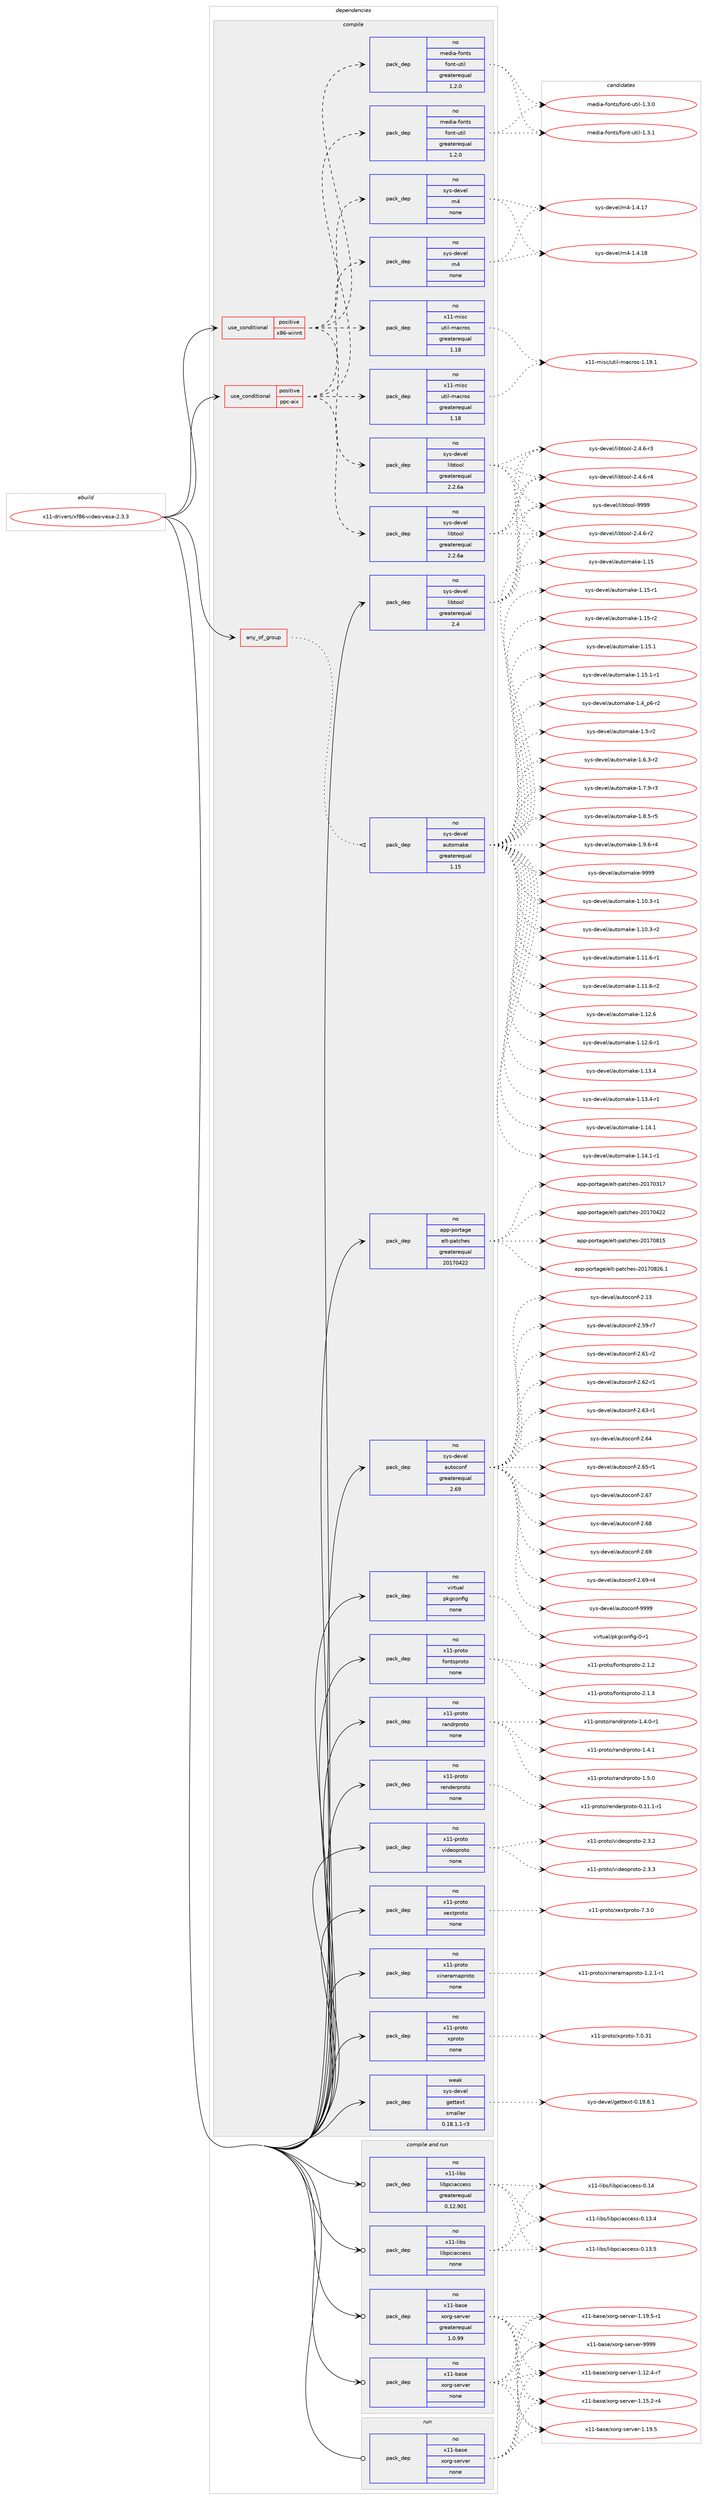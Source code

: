digraph prolog {

# *************
# Graph options
# *************

newrank=true;
concentrate=true;
compound=true;
graph [rankdir=LR,fontname=Helvetica,fontsize=10,ranksep=1.5];#, ranksep=2.5, nodesep=0.2];
edge  [arrowhead=vee];
node  [fontname=Helvetica,fontsize=10];

# **********
# The ebuild
# **********

subgraph cluster_leftcol {
color=gray;
rank=same;
label=<<i>ebuild</i>>;
id [label="x11-drivers/xf86-video-vesa-2.3.3", color=red, width=4, href="../x11-drivers/xf86-video-vesa-2.3.3.svg"];
}

# ****************
# The dependencies
# ****************

subgraph cluster_midcol {
color=gray;
label=<<i>dependencies</i>>;
subgraph cluster_compile {
fillcolor="#eeeeee";
style=filled;
label=<<i>compile</i>>;
subgraph any9224 {
dependency515392 [label=<<TABLE BORDER="0" CELLBORDER="1" CELLSPACING="0" CELLPADDING="4"><TR><TD CELLPADDING="10">any_of_group</TD></TR></TABLE>>, shape=none, color=red];subgraph pack383762 {
dependency515393 [label=<<TABLE BORDER="0" CELLBORDER="1" CELLSPACING="0" CELLPADDING="4" WIDTH="220"><TR><TD ROWSPAN="6" CELLPADDING="30">pack_dep</TD></TR><TR><TD WIDTH="110">no</TD></TR><TR><TD>sys-devel</TD></TR><TR><TD>automake</TD></TR><TR><TD>greaterequal</TD></TR><TR><TD>1.15</TD></TR></TABLE>>, shape=none, color=blue];
}
dependency515392:e -> dependency515393:w [weight=20,style="dotted",arrowhead="oinv"];
}
id:e -> dependency515392:w [weight=20,style="solid",arrowhead="vee"];
subgraph cond122067 {
dependency515394 [label=<<TABLE BORDER="0" CELLBORDER="1" CELLSPACING="0" CELLPADDING="4"><TR><TD ROWSPAN="3" CELLPADDING="10">use_conditional</TD></TR><TR><TD>positive</TD></TR><TR><TD>ppc-aix</TD></TR></TABLE>>, shape=none, color=red];
subgraph pack383763 {
dependency515395 [label=<<TABLE BORDER="0" CELLBORDER="1" CELLSPACING="0" CELLPADDING="4" WIDTH="220"><TR><TD ROWSPAN="6" CELLPADDING="30">pack_dep</TD></TR><TR><TD WIDTH="110">no</TD></TR><TR><TD>sys-devel</TD></TR><TR><TD>libtool</TD></TR><TR><TD>greaterequal</TD></TR><TR><TD>2.2.6a</TD></TR></TABLE>>, shape=none, color=blue];
}
dependency515394:e -> dependency515395:w [weight=20,style="dashed",arrowhead="vee"];
subgraph pack383764 {
dependency515396 [label=<<TABLE BORDER="0" CELLBORDER="1" CELLSPACING="0" CELLPADDING="4" WIDTH="220"><TR><TD ROWSPAN="6" CELLPADDING="30">pack_dep</TD></TR><TR><TD WIDTH="110">no</TD></TR><TR><TD>sys-devel</TD></TR><TR><TD>m4</TD></TR><TR><TD>none</TD></TR><TR><TD></TD></TR></TABLE>>, shape=none, color=blue];
}
dependency515394:e -> dependency515396:w [weight=20,style="dashed",arrowhead="vee"];
subgraph pack383765 {
dependency515397 [label=<<TABLE BORDER="0" CELLBORDER="1" CELLSPACING="0" CELLPADDING="4" WIDTH="220"><TR><TD ROWSPAN="6" CELLPADDING="30">pack_dep</TD></TR><TR><TD WIDTH="110">no</TD></TR><TR><TD>x11-misc</TD></TR><TR><TD>util-macros</TD></TR><TR><TD>greaterequal</TD></TR><TR><TD>1.18</TD></TR></TABLE>>, shape=none, color=blue];
}
dependency515394:e -> dependency515397:w [weight=20,style="dashed",arrowhead="vee"];
subgraph pack383766 {
dependency515398 [label=<<TABLE BORDER="0" CELLBORDER="1" CELLSPACING="0" CELLPADDING="4" WIDTH="220"><TR><TD ROWSPAN="6" CELLPADDING="30">pack_dep</TD></TR><TR><TD WIDTH="110">no</TD></TR><TR><TD>media-fonts</TD></TR><TR><TD>font-util</TD></TR><TR><TD>greaterequal</TD></TR><TR><TD>1.2.0</TD></TR></TABLE>>, shape=none, color=blue];
}
dependency515394:e -> dependency515398:w [weight=20,style="dashed",arrowhead="vee"];
}
id:e -> dependency515394:w [weight=20,style="solid",arrowhead="vee"];
subgraph cond122068 {
dependency515399 [label=<<TABLE BORDER="0" CELLBORDER="1" CELLSPACING="0" CELLPADDING="4"><TR><TD ROWSPAN="3" CELLPADDING="10">use_conditional</TD></TR><TR><TD>positive</TD></TR><TR><TD>x86-winnt</TD></TR></TABLE>>, shape=none, color=red];
subgraph pack383767 {
dependency515400 [label=<<TABLE BORDER="0" CELLBORDER="1" CELLSPACING="0" CELLPADDING="4" WIDTH="220"><TR><TD ROWSPAN="6" CELLPADDING="30">pack_dep</TD></TR><TR><TD WIDTH="110">no</TD></TR><TR><TD>sys-devel</TD></TR><TR><TD>libtool</TD></TR><TR><TD>greaterequal</TD></TR><TR><TD>2.2.6a</TD></TR></TABLE>>, shape=none, color=blue];
}
dependency515399:e -> dependency515400:w [weight=20,style="dashed",arrowhead="vee"];
subgraph pack383768 {
dependency515401 [label=<<TABLE BORDER="0" CELLBORDER="1" CELLSPACING="0" CELLPADDING="4" WIDTH="220"><TR><TD ROWSPAN="6" CELLPADDING="30">pack_dep</TD></TR><TR><TD WIDTH="110">no</TD></TR><TR><TD>sys-devel</TD></TR><TR><TD>m4</TD></TR><TR><TD>none</TD></TR><TR><TD></TD></TR></TABLE>>, shape=none, color=blue];
}
dependency515399:e -> dependency515401:w [weight=20,style="dashed",arrowhead="vee"];
subgraph pack383769 {
dependency515402 [label=<<TABLE BORDER="0" CELLBORDER="1" CELLSPACING="0" CELLPADDING="4" WIDTH="220"><TR><TD ROWSPAN="6" CELLPADDING="30">pack_dep</TD></TR><TR><TD WIDTH="110">no</TD></TR><TR><TD>x11-misc</TD></TR><TR><TD>util-macros</TD></TR><TR><TD>greaterequal</TD></TR><TR><TD>1.18</TD></TR></TABLE>>, shape=none, color=blue];
}
dependency515399:e -> dependency515402:w [weight=20,style="dashed",arrowhead="vee"];
subgraph pack383770 {
dependency515403 [label=<<TABLE BORDER="0" CELLBORDER="1" CELLSPACING="0" CELLPADDING="4" WIDTH="220"><TR><TD ROWSPAN="6" CELLPADDING="30">pack_dep</TD></TR><TR><TD WIDTH="110">no</TD></TR><TR><TD>media-fonts</TD></TR><TR><TD>font-util</TD></TR><TR><TD>greaterequal</TD></TR><TR><TD>1.2.0</TD></TR></TABLE>>, shape=none, color=blue];
}
dependency515399:e -> dependency515403:w [weight=20,style="dashed",arrowhead="vee"];
}
id:e -> dependency515399:w [weight=20,style="solid",arrowhead="vee"];
subgraph pack383771 {
dependency515404 [label=<<TABLE BORDER="0" CELLBORDER="1" CELLSPACING="0" CELLPADDING="4" WIDTH="220"><TR><TD ROWSPAN="6" CELLPADDING="30">pack_dep</TD></TR><TR><TD WIDTH="110">no</TD></TR><TR><TD>app-portage</TD></TR><TR><TD>elt-patches</TD></TR><TR><TD>greaterequal</TD></TR><TR><TD>20170422</TD></TR></TABLE>>, shape=none, color=blue];
}
id:e -> dependency515404:w [weight=20,style="solid",arrowhead="vee"];
subgraph pack383772 {
dependency515405 [label=<<TABLE BORDER="0" CELLBORDER="1" CELLSPACING="0" CELLPADDING="4" WIDTH="220"><TR><TD ROWSPAN="6" CELLPADDING="30">pack_dep</TD></TR><TR><TD WIDTH="110">no</TD></TR><TR><TD>sys-devel</TD></TR><TR><TD>autoconf</TD></TR><TR><TD>greaterequal</TD></TR><TR><TD>2.69</TD></TR></TABLE>>, shape=none, color=blue];
}
id:e -> dependency515405:w [weight=20,style="solid",arrowhead="vee"];
subgraph pack383773 {
dependency515406 [label=<<TABLE BORDER="0" CELLBORDER="1" CELLSPACING="0" CELLPADDING="4" WIDTH="220"><TR><TD ROWSPAN="6" CELLPADDING="30">pack_dep</TD></TR><TR><TD WIDTH="110">no</TD></TR><TR><TD>sys-devel</TD></TR><TR><TD>libtool</TD></TR><TR><TD>greaterequal</TD></TR><TR><TD>2.4</TD></TR></TABLE>>, shape=none, color=blue];
}
id:e -> dependency515406:w [weight=20,style="solid",arrowhead="vee"];
subgraph pack383774 {
dependency515407 [label=<<TABLE BORDER="0" CELLBORDER="1" CELLSPACING="0" CELLPADDING="4" WIDTH="220"><TR><TD ROWSPAN="6" CELLPADDING="30">pack_dep</TD></TR><TR><TD WIDTH="110">no</TD></TR><TR><TD>virtual</TD></TR><TR><TD>pkgconfig</TD></TR><TR><TD>none</TD></TR><TR><TD></TD></TR></TABLE>>, shape=none, color=blue];
}
id:e -> dependency515407:w [weight=20,style="solid",arrowhead="vee"];
subgraph pack383775 {
dependency515408 [label=<<TABLE BORDER="0" CELLBORDER="1" CELLSPACING="0" CELLPADDING="4" WIDTH="220"><TR><TD ROWSPAN="6" CELLPADDING="30">pack_dep</TD></TR><TR><TD WIDTH="110">no</TD></TR><TR><TD>x11-proto</TD></TR><TR><TD>fontsproto</TD></TR><TR><TD>none</TD></TR><TR><TD></TD></TR></TABLE>>, shape=none, color=blue];
}
id:e -> dependency515408:w [weight=20,style="solid",arrowhead="vee"];
subgraph pack383776 {
dependency515409 [label=<<TABLE BORDER="0" CELLBORDER="1" CELLSPACING="0" CELLPADDING="4" WIDTH="220"><TR><TD ROWSPAN="6" CELLPADDING="30">pack_dep</TD></TR><TR><TD WIDTH="110">no</TD></TR><TR><TD>x11-proto</TD></TR><TR><TD>randrproto</TD></TR><TR><TD>none</TD></TR><TR><TD></TD></TR></TABLE>>, shape=none, color=blue];
}
id:e -> dependency515409:w [weight=20,style="solid",arrowhead="vee"];
subgraph pack383777 {
dependency515410 [label=<<TABLE BORDER="0" CELLBORDER="1" CELLSPACING="0" CELLPADDING="4" WIDTH="220"><TR><TD ROWSPAN="6" CELLPADDING="30">pack_dep</TD></TR><TR><TD WIDTH="110">no</TD></TR><TR><TD>x11-proto</TD></TR><TR><TD>renderproto</TD></TR><TR><TD>none</TD></TR><TR><TD></TD></TR></TABLE>>, shape=none, color=blue];
}
id:e -> dependency515410:w [weight=20,style="solid",arrowhead="vee"];
subgraph pack383778 {
dependency515411 [label=<<TABLE BORDER="0" CELLBORDER="1" CELLSPACING="0" CELLPADDING="4" WIDTH="220"><TR><TD ROWSPAN="6" CELLPADDING="30">pack_dep</TD></TR><TR><TD WIDTH="110">no</TD></TR><TR><TD>x11-proto</TD></TR><TR><TD>videoproto</TD></TR><TR><TD>none</TD></TR><TR><TD></TD></TR></TABLE>>, shape=none, color=blue];
}
id:e -> dependency515411:w [weight=20,style="solid",arrowhead="vee"];
subgraph pack383779 {
dependency515412 [label=<<TABLE BORDER="0" CELLBORDER="1" CELLSPACING="0" CELLPADDING="4" WIDTH="220"><TR><TD ROWSPAN="6" CELLPADDING="30">pack_dep</TD></TR><TR><TD WIDTH="110">no</TD></TR><TR><TD>x11-proto</TD></TR><TR><TD>xextproto</TD></TR><TR><TD>none</TD></TR><TR><TD></TD></TR></TABLE>>, shape=none, color=blue];
}
id:e -> dependency515412:w [weight=20,style="solid",arrowhead="vee"];
subgraph pack383780 {
dependency515413 [label=<<TABLE BORDER="0" CELLBORDER="1" CELLSPACING="0" CELLPADDING="4" WIDTH="220"><TR><TD ROWSPAN="6" CELLPADDING="30">pack_dep</TD></TR><TR><TD WIDTH="110">no</TD></TR><TR><TD>x11-proto</TD></TR><TR><TD>xineramaproto</TD></TR><TR><TD>none</TD></TR><TR><TD></TD></TR></TABLE>>, shape=none, color=blue];
}
id:e -> dependency515413:w [weight=20,style="solid",arrowhead="vee"];
subgraph pack383781 {
dependency515414 [label=<<TABLE BORDER="0" CELLBORDER="1" CELLSPACING="0" CELLPADDING="4" WIDTH="220"><TR><TD ROWSPAN="6" CELLPADDING="30">pack_dep</TD></TR><TR><TD WIDTH="110">no</TD></TR><TR><TD>x11-proto</TD></TR><TR><TD>xproto</TD></TR><TR><TD>none</TD></TR><TR><TD></TD></TR></TABLE>>, shape=none, color=blue];
}
id:e -> dependency515414:w [weight=20,style="solid",arrowhead="vee"];
subgraph pack383782 {
dependency515415 [label=<<TABLE BORDER="0" CELLBORDER="1" CELLSPACING="0" CELLPADDING="4" WIDTH="220"><TR><TD ROWSPAN="6" CELLPADDING="30">pack_dep</TD></TR><TR><TD WIDTH="110">weak</TD></TR><TR><TD>sys-devel</TD></TR><TR><TD>gettext</TD></TR><TR><TD>smaller</TD></TR><TR><TD>0.18.1.1-r3</TD></TR></TABLE>>, shape=none, color=blue];
}
id:e -> dependency515415:w [weight=20,style="solid",arrowhead="vee"];
}
subgraph cluster_compileandrun {
fillcolor="#eeeeee";
style=filled;
label=<<i>compile and run</i>>;
subgraph pack383783 {
dependency515416 [label=<<TABLE BORDER="0" CELLBORDER="1" CELLSPACING="0" CELLPADDING="4" WIDTH="220"><TR><TD ROWSPAN="6" CELLPADDING="30">pack_dep</TD></TR><TR><TD WIDTH="110">no</TD></TR><TR><TD>x11-base</TD></TR><TR><TD>xorg-server</TD></TR><TR><TD>greaterequal</TD></TR><TR><TD>1.0.99</TD></TR></TABLE>>, shape=none, color=blue];
}
id:e -> dependency515416:w [weight=20,style="solid",arrowhead="odotvee"];
subgraph pack383784 {
dependency515417 [label=<<TABLE BORDER="0" CELLBORDER="1" CELLSPACING="0" CELLPADDING="4" WIDTH="220"><TR><TD ROWSPAN="6" CELLPADDING="30">pack_dep</TD></TR><TR><TD WIDTH="110">no</TD></TR><TR><TD>x11-base</TD></TR><TR><TD>xorg-server</TD></TR><TR><TD>none</TD></TR><TR><TD></TD></TR></TABLE>>, shape=none, color=blue];
}
id:e -> dependency515417:w [weight=20,style="solid",arrowhead="odotvee"];
subgraph pack383785 {
dependency515418 [label=<<TABLE BORDER="0" CELLBORDER="1" CELLSPACING="0" CELLPADDING="4" WIDTH="220"><TR><TD ROWSPAN="6" CELLPADDING="30">pack_dep</TD></TR><TR><TD WIDTH="110">no</TD></TR><TR><TD>x11-libs</TD></TR><TR><TD>libpciaccess</TD></TR><TR><TD>greaterequal</TD></TR><TR><TD>0.12.901</TD></TR></TABLE>>, shape=none, color=blue];
}
id:e -> dependency515418:w [weight=20,style="solid",arrowhead="odotvee"];
subgraph pack383786 {
dependency515419 [label=<<TABLE BORDER="0" CELLBORDER="1" CELLSPACING="0" CELLPADDING="4" WIDTH="220"><TR><TD ROWSPAN="6" CELLPADDING="30">pack_dep</TD></TR><TR><TD WIDTH="110">no</TD></TR><TR><TD>x11-libs</TD></TR><TR><TD>libpciaccess</TD></TR><TR><TD>none</TD></TR><TR><TD></TD></TR></TABLE>>, shape=none, color=blue];
}
id:e -> dependency515419:w [weight=20,style="solid",arrowhead="odotvee"];
}
subgraph cluster_run {
fillcolor="#eeeeee";
style=filled;
label=<<i>run</i>>;
subgraph pack383787 {
dependency515420 [label=<<TABLE BORDER="0" CELLBORDER="1" CELLSPACING="0" CELLPADDING="4" WIDTH="220"><TR><TD ROWSPAN="6" CELLPADDING="30">pack_dep</TD></TR><TR><TD WIDTH="110">no</TD></TR><TR><TD>x11-base</TD></TR><TR><TD>xorg-server</TD></TR><TR><TD>none</TD></TR><TR><TD></TD></TR></TABLE>>, shape=none, color=blue];
}
id:e -> dependency515420:w [weight=20,style="solid",arrowhead="odot"];
}
}

# **************
# The candidates
# **************

subgraph cluster_choices {
rank=same;
color=gray;
label=<<i>candidates</i>>;

subgraph choice383762 {
color=black;
nodesep=1;
choice11512111545100101118101108479711711611110997107101454946494846514511449 [label="sys-devel/automake-1.10.3-r1", color=red, width=4,href="../sys-devel/automake-1.10.3-r1.svg"];
choice11512111545100101118101108479711711611110997107101454946494846514511450 [label="sys-devel/automake-1.10.3-r2", color=red, width=4,href="../sys-devel/automake-1.10.3-r2.svg"];
choice11512111545100101118101108479711711611110997107101454946494946544511449 [label="sys-devel/automake-1.11.6-r1", color=red, width=4,href="../sys-devel/automake-1.11.6-r1.svg"];
choice11512111545100101118101108479711711611110997107101454946494946544511450 [label="sys-devel/automake-1.11.6-r2", color=red, width=4,href="../sys-devel/automake-1.11.6-r2.svg"];
choice1151211154510010111810110847971171161111099710710145494649504654 [label="sys-devel/automake-1.12.6", color=red, width=4,href="../sys-devel/automake-1.12.6.svg"];
choice11512111545100101118101108479711711611110997107101454946495046544511449 [label="sys-devel/automake-1.12.6-r1", color=red, width=4,href="../sys-devel/automake-1.12.6-r1.svg"];
choice1151211154510010111810110847971171161111099710710145494649514652 [label="sys-devel/automake-1.13.4", color=red, width=4,href="../sys-devel/automake-1.13.4.svg"];
choice11512111545100101118101108479711711611110997107101454946495146524511449 [label="sys-devel/automake-1.13.4-r1", color=red, width=4,href="../sys-devel/automake-1.13.4-r1.svg"];
choice1151211154510010111810110847971171161111099710710145494649524649 [label="sys-devel/automake-1.14.1", color=red, width=4,href="../sys-devel/automake-1.14.1.svg"];
choice11512111545100101118101108479711711611110997107101454946495246494511449 [label="sys-devel/automake-1.14.1-r1", color=red, width=4,href="../sys-devel/automake-1.14.1-r1.svg"];
choice115121115451001011181011084797117116111109971071014549464953 [label="sys-devel/automake-1.15", color=red, width=4,href="../sys-devel/automake-1.15.svg"];
choice1151211154510010111810110847971171161111099710710145494649534511449 [label="sys-devel/automake-1.15-r1", color=red, width=4,href="../sys-devel/automake-1.15-r1.svg"];
choice1151211154510010111810110847971171161111099710710145494649534511450 [label="sys-devel/automake-1.15-r2", color=red, width=4,href="../sys-devel/automake-1.15-r2.svg"];
choice1151211154510010111810110847971171161111099710710145494649534649 [label="sys-devel/automake-1.15.1", color=red, width=4,href="../sys-devel/automake-1.15.1.svg"];
choice11512111545100101118101108479711711611110997107101454946495346494511449 [label="sys-devel/automake-1.15.1-r1", color=red, width=4,href="../sys-devel/automake-1.15.1-r1.svg"];
choice115121115451001011181011084797117116111109971071014549465295112544511450 [label="sys-devel/automake-1.4_p6-r2", color=red, width=4,href="../sys-devel/automake-1.4_p6-r2.svg"];
choice11512111545100101118101108479711711611110997107101454946534511450 [label="sys-devel/automake-1.5-r2", color=red, width=4,href="../sys-devel/automake-1.5-r2.svg"];
choice115121115451001011181011084797117116111109971071014549465446514511450 [label="sys-devel/automake-1.6.3-r2", color=red, width=4,href="../sys-devel/automake-1.6.3-r2.svg"];
choice115121115451001011181011084797117116111109971071014549465546574511451 [label="sys-devel/automake-1.7.9-r3", color=red, width=4,href="../sys-devel/automake-1.7.9-r3.svg"];
choice115121115451001011181011084797117116111109971071014549465646534511453 [label="sys-devel/automake-1.8.5-r5", color=red, width=4,href="../sys-devel/automake-1.8.5-r5.svg"];
choice115121115451001011181011084797117116111109971071014549465746544511452 [label="sys-devel/automake-1.9.6-r4", color=red, width=4,href="../sys-devel/automake-1.9.6-r4.svg"];
choice115121115451001011181011084797117116111109971071014557575757 [label="sys-devel/automake-9999", color=red, width=4,href="../sys-devel/automake-9999.svg"];
dependency515393:e -> choice11512111545100101118101108479711711611110997107101454946494846514511449:w [style=dotted,weight="100"];
dependency515393:e -> choice11512111545100101118101108479711711611110997107101454946494846514511450:w [style=dotted,weight="100"];
dependency515393:e -> choice11512111545100101118101108479711711611110997107101454946494946544511449:w [style=dotted,weight="100"];
dependency515393:e -> choice11512111545100101118101108479711711611110997107101454946494946544511450:w [style=dotted,weight="100"];
dependency515393:e -> choice1151211154510010111810110847971171161111099710710145494649504654:w [style=dotted,weight="100"];
dependency515393:e -> choice11512111545100101118101108479711711611110997107101454946495046544511449:w [style=dotted,weight="100"];
dependency515393:e -> choice1151211154510010111810110847971171161111099710710145494649514652:w [style=dotted,weight="100"];
dependency515393:e -> choice11512111545100101118101108479711711611110997107101454946495146524511449:w [style=dotted,weight="100"];
dependency515393:e -> choice1151211154510010111810110847971171161111099710710145494649524649:w [style=dotted,weight="100"];
dependency515393:e -> choice11512111545100101118101108479711711611110997107101454946495246494511449:w [style=dotted,weight="100"];
dependency515393:e -> choice115121115451001011181011084797117116111109971071014549464953:w [style=dotted,weight="100"];
dependency515393:e -> choice1151211154510010111810110847971171161111099710710145494649534511449:w [style=dotted,weight="100"];
dependency515393:e -> choice1151211154510010111810110847971171161111099710710145494649534511450:w [style=dotted,weight="100"];
dependency515393:e -> choice1151211154510010111810110847971171161111099710710145494649534649:w [style=dotted,weight="100"];
dependency515393:e -> choice11512111545100101118101108479711711611110997107101454946495346494511449:w [style=dotted,weight="100"];
dependency515393:e -> choice115121115451001011181011084797117116111109971071014549465295112544511450:w [style=dotted,weight="100"];
dependency515393:e -> choice11512111545100101118101108479711711611110997107101454946534511450:w [style=dotted,weight="100"];
dependency515393:e -> choice115121115451001011181011084797117116111109971071014549465446514511450:w [style=dotted,weight="100"];
dependency515393:e -> choice115121115451001011181011084797117116111109971071014549465546574511451:w [style=dotted,weight="100"];
dependency515393:e -> choice115121115451001011181011084797117116111109971071014549465646534511453:w [style=dotted,weight="100"];
dependency515393:e -> choice115121115451001011181011084797117116111109971071014549465746544511452:w [style=dotted,weight="100"];
dependency515393:e -> choice115121115451001011181011084797117116111109971071014557575757:w [style=dotted,weight="100"];
}
subgraph choice383763 {
color=black;
nodesep=1;
choice1151211154510010111810110847108105981161111111084550465246544511450 [label="sys-devel/libtool-2.4.6-r2", color=red, width=4,href="../sys-devel/libtool-2.4.6-r2.svg"];
choice1151211154510010111810110847108105981161111111084550465246544511451 [label="sys-devel/libtool-2.4.6-r3", color=red, width=4,href="../sys-devel/libtool-2.4.6-r3.svg"];
choice1151211154510010111810110847108105981161111111084550465246544511452 [label="sys-devel/libtool-2.4.6-r4", color=red, width=4,href="../sys-devel/libtool-2.4.6-r4.svg"];
choice1151211154510010111810110847108105981161111111084557575757 [label="sys-devel/libtool-9999", color=red, width=4,href="../sys-devel/libtool-9999.svg"];
dependency515395:e -> choice1151211154510010111810110847108105981161111111084550465246544511450:w [style=dotted,weight="100"];
dependency515395:e -> choice1151211154510010111810110847108105981161111111084550465246544511451:w [style=dotted,weight="100"];
dependency515395:e -> choice1151211154510010111810110847108105981161111111084550465246544511452:w [style=dotted,weight="100"];
dependency515395:e -> choice1151211154510010111810110847108105981161111111084557575757:w [style=dotted,weight="100"];
}
subgraph choice383764 {
color=black;
nodesep=1;
choice11512111545100101118101108471095245494652464955 [label="sys-devel/m4-1.4.17", color=red, width=4,href="../sys-devel/m4-1.4.17.svg"];
choice11512111545100101118101108471095245494652464956 [label="sys-devel/m4-1.4.18", color=red, width=4,href="../sys-devel/m4-1.4.18.svg"];
dependency515396:e -> choice11512111545100101118101108471095245494652464955:w [style=dotted,weight="100"];
dependency515396:e -> choice11512111545100101118101108471095245494652464956:w [style=dotted,weight="100"];
}
subgraph choice383765 {
color=black;
nodesep=1;
choice120494945109105115994711711610510845109979911411111545494649574649 [label="x11-misc/util-macros-1.19.1", color=red, width=4,href="../x11-misc/util-macros-1.19.1.svg"];
dependency515397:e -> choice120494945109105115994711711610510845109979911411111545494649574649:w [style=dotted,weight="100"];
}
subgraph choice383766 {
color=black;
nodesep=1;
choice10910110010597451021111101161154710211111011645117116105108454946514648 [label="media-fonts/font-util-1.3.0", color=red, width=4,href="../media-fonts/font-util-1.3.0.svg"];
choice10910110010597451021111101161154710211111011645117116105108454946514649 [label="media-fonts/font-util-1.3.1", color=red, width=4,href="../media-fonts/font-util-1.3.1.svg"];
dependency515398:e -> choice10910110010597451021111101161154710211111011645117116105108454946514648:w [style=dotted,weight="100"];
dependency515398:e -> choice10910110010597451021111101161154710211111011645117116105108454946514649:w [style=dotted,weight="100"];
}
subgraph choice383767 {
color=black;
nodesep=1;
choice1151211154510010111810110847108105981161111111084550465246544511450 [label="sys-devel/libtool-2.4.6-r2", color=red, width=4,href="../sys-devel/libtool-2.4.6-r2.svg"];
choice1151211154510010111810110847108105981161111111084550465246544511451 [label="sys-devel/libtool-2.4.6-r3", color=red, width=4,href="../sys-devel/libtool-2.4.6-r3.svg"];
choice1151211154510010111810110847108105981161111111084550465246544511452 [label="sys-devel/libtool-2.4.6-r4", color=red, width=4,href="../sys-devel/libtool-2.4.6-r4.svg"];
choice1151211154510010111810110847108105981161111111084557575757 [label="sys-devel/libtool-9999", color=red, width=4,href="../sys-devel/libtool-9999.svg"];
dependency515400:e -> choice1151211154510010111810110847108105981161111111084550465246544511450:w [style=dotted,weight="100"];
dependency515400:e -> choice1151211154510010111810110847108105981161111111084550465246544511451:w [style=dotted,weight="100"];
dependency515400:e -> choice1151211154510010111810110847108105981161111111084550465246544511452:w [style=dotted,weight="100"];
dependency515400:e -> choice1151211154510010111810110847108105981161111111084557575757:w [style=dotted,weight="100"];
}
subgraph choice383768 {
color=black;
nodesep=1;
choice11512111545100101118101108471095245494652464955 [label="sys-devel/m4-1.4.17", color=red, width=4,href="../sys-devel/m4-1.4.17.svg"];
choice11512111545100101118101108471095245494652464956 [label="sys-devel/m4-1.4.18", color=red, width=4,href="../sys-devel/m4-1.4.18.svg"];
dependency515401:e -> choice11512111545100101118101108471095245494652464955:w [style=dotted,weight="100"];
dependency515401:e -> choice11512111545100101118101108471095245494652464956:w [style=dotted,weight="100"];
}
subgraph choice383769 {
color=black;
nodesep=1;
choice120494945109105115994711711610510845109979911411111545494649574649 [label="x11-misc/util-macros-1.19.1", color=red, width=4,href="../x11-misc/util-macros-1.19.1.svg"];
dependency515402:e -> choice120494945109105115994711711610510845109979911411111545494649574649:w [style=dotted,weight="100"];
}
subgraph choice383770 {
color=black;
nodesep=1;
choice10910110010597451021111101161154710211111011645117116105108454946514648 [label="media-fonts/font-util-1.3.0", color=red, width=4,href="../media-fonts/font-util-1.3.0.svg"];
choice10910110010597451021111101161154710211111011645117116105108454946514649 [label="media-fonts/font-util-1.3.1", color=red, width=4,href="../media-fonts/font-util-1.3.1.svg"];
dependency515403:e -> choice10910110010597451021111101161154710211111011645117116105108454946514648:w [style=dotted,weight="100"];
dependency515403:e -> choice10910110010597451021111101161154710211111011645117116105108454946514649:w [style=dotted,weight="100"];
}
subgraph choice383771 {
color=black;
nodesep=1;
choice97112112451121111141169710310147101108116451129711699104101115455048495548514955 [label="app-portage/elt-patches-20170317", color=red, width=4,href="../app-portage/elt-patches-20170317.svg"];
choice97112112451121111141169710310147101108116451129711699104101115455048495548525050 [label="app-portage/elt-patches-20170422", color=red, width=4,href="../app-portage/elt-patches-20170422.svg"];
choice97112112451121111141169710310147101108116451129711699104101115455048495548564953 [label="app-portage/elt-patches-20170815", color=red, width=4,href="../app-portage/elt-patches-20170815.svg"];
choice971121124511211111411697103101471011081164511297116991041011154550484955485650544649 [label="app-portage/elt-patches-20170826.1", color=red, width=4,href="../app-portage/elt-patches-20170826.1.svg"];
dependency515404:e -> choice97112112451121111141169710310147101108116451129711699104101115455048495548514955:w [style=dotted,weight="100"];
dependency515404:e -> choice97112112451121111141169710310147101108116451129711699104101115455048495548525050:w [style=dotted,weight="100"];
dependency515404:e -> choice97112112451121111141169710310147101108116451129711699104101115455048495548564953:w [style=dotted,weight="100"];
dependency515404:e -> choice971121124511211111411697103101471011081164511297116991041011154550484955485650544649:w [style=dotted,weight="100"];
}
subgraph choice383772 {
color=black;
nodesep=1;
choice115121115451001011181011084797117116111991111101024550464951 [label="sys-devel/autoconf-2.13", color=red, width=4,href="../sys-devel/autoconf-2.13.svg"];
choice1151211154510010111810110847971171161119911111010245504653574511455 [label="sys-devel/autoconf-2.59-r7", color=red, width=4,href="../sys-devel/autoconf-2.59-r7.svg"];
choice1151211154510010111810110847971171161119911111010245504654494511450 [label="sys-devel/autoconf-2.61-r2", color=red, width=4,href="../sys-devel/autoconf-2.61-r2.svg"];
choice1151211154510010111810110847971171161119911111010245504654504511449 [label="sys-devel/autoconf-2.62-r1", color=red, width=4,href="../sys-devel/autoconf-2.62-r1.svg"];
choice1151211154510010111810110847971171161119911111010245504654514511449 [label="sys-devel/autoconf-2.63-r1", color=red, width=4,href="../sys-devel/autoconf-2.63-r1.svg"];
choice115121115451001011181011084797117116111991111101024550465452 [label="sys-devel/autoconf-2.64", color=red, width=4,href="../sys-devel/autoconf-2.64.svg"];
choice1151211154510010111810110847971171161119911111010245504654534511449 [label="sys-devel/autoconf-2.65-r1", color=red, width=4,href="../sys-devel/autoconf-2.65-r1.svg"];
choice115121115451001011181011084797117116111991111101024550465455 [label="sys-devel/autoconf-2.67", color=red, width=4,href="../sys-devel/autoconf-2.67.svg"];
choice115121115451001011181011084797117116111991111101024550465456 [label="sys-devel/autoconf-2.68", color=red, width=4,href="../sys-devel/autoconf-2.68.svg"];
choice115121115451001011181011084797117116111991111101024550465457 [label="sys-devel/autoconf-2.69", color=red, width=4,href="../sys-devel/autoconf-2.69.svg"];
choice1151211154510010111810110847971171161119911111010245504654574511452 [label="sys-devel/autoconf-2.69-r4", color=red, width=4,href="../sys-devel/autoconf-2.69-r4.svg"];
choice115121115451001011181011084797117116111991111101024557575757 [label="sys-devel/autoconf-9999", color=red, width=4,href="../sys-devel/autoconf-9999.svg"];
dependency515405:e -> choice115121115451001011181011084797117116111991111101024550464951:w [style=dotted,weight="100"];
dependency515405:e -> choice1151211154510010111810110847971171161119911111010245504653574511455:w [style=dotted,weight="100"];
dependency515405:e -> choice1151211154510010111810110847971171161119911111010245504654494511450:w [style=dotted,weight="100"];
dependency515405:e -> choice1151211154510010111810110847971171161119911111010245504654504511449:w [style=dotted,weight="100"];
dependency515405:e -> choice1151211154510010111810110847971171161119911111010245504654514511449:w [style=dotted,weight="100"];
dependency515405:e -> choice115121115451001011181011084797117116111991111101024550465452:w [style=dotted,weight="100"];
dependency515405:e -> choice1151211154510010111810110847971171161119911111010245504654534511449:w [style=dotted,weight="100"];
dependency515405:e -> choice115121115451001011181011084797117116111991111101024550465455:w [style=dotted,weight="100"];
dependency515405:e -> choice115121115451001011181011084797117116111991111101024550465456:w [style=dotted,weight="100"];
dependency515405:e -> choice115121115451001011181011084797117116111991111101024550465457:w [style=dotted,weight="100"];
dependency515405:e -> choice1151211154510010111810110847971171161119911111010245504654574511452:w [style=dotted,weight="100"];
dependency515405:e -> choice115121115451001011181011084797117116111991111101024557575757:w [style=dotted,weight="100"];
}
subgraph choice383773 {
color=black;
nodesep=1;
choice1151211154510010111810110847108105981161111111084550465246544511450 [label="sys-devel/libtool-2.4.6-r2", color=red, width=4,href="../sys-devel/libtool-2.4.6-r2.svg"];
choice1151211154510010111810110847108105981161111111084550465246544511451 [label="sys-devel/libtool-2.4.6-r3", color=red, width=4,href="../sys-devel/libtool-2.4.6-r3.svg"];
choice1151211154510010111810110847108105981161111111084550465246544511452 [label="sys-devel/libtool-2.4.6-r4", color=red, width=4,href="../sys-devel/libtool-2.4.6-r4.svg"];
choice1151211154510010111810110847108105981161111111084557575757 [label="sys-devel/libtool-9999", color=red, width=4,href="../sys-devel/libtool-9999.svg"];
dependency515406:e -> choice1151211154510010111810110847108105981161111111084550465246544511450:w [style=dotted,weight="100"];
dependency515406:e -> choice1151211154510010111810110847108105981161111111084550465246544511451:w [style=dotted,weight="100"];
dependency515406:e -> choice1151211154510010111810110847108105981161111111084550465246544511452:w [style=dotted,weight="100"];
dependency515406:e -> choice1151211154510010111810110847108105981161111111084557575757:w [style=dotted,weight="100"];
}
subgraph choice383774 {
color=black;
nodesep=1;
choice11810511411611797108471121071039911111010210510345484511449 [label="virtual/pkgconfig-0-r1", color=red, width=4,href="../virtual/pkgconfig-0-r1.svg"];
dependency515407:e -> choice11810511411611797108471121071039911111010210510345484511449:w [style=dotted,weight="100"];
}
subgraph choice383775 {
color=black;
nodesep=1;
choice12049494511211411111611147102111110116115112114111116111455046494650 [label="x11-proto/fontsproto-2.1.2", color=red, width=4,href="../x11-proto/fontsproto-2.1.2.svg"];
choice12049494511211411111611147102111110116115112114111116111455046494651 [label="x11-proto/fontsproto-2.1.3", color=red, width=4,href="../x11-proto/fontsproto-2.1.3.svg"];
dependency515408:e -> choice12049494511211411111611147102111110116115112114111116111455046494650:w [style=dotted,weight="100"];
dependency515408:e -> choice12049494511211411111611147102111110116115112114111116111455046494651:w [style=dotted,weight="100"];
}
subgraph choice383776 {
color=black;
nodesep=1;
choice12049494511211411111611147114971101001141121141111161114549465246484511449 [label="x11-proto/randrproto-1.4.0-r1", color=red, width=4,href="../x11-proto/randrproto-1.4.0-r1.svg"];
choice1204949451121141111161114711497110100114112114111116111454946524649 [label="x11-proto/randrproto-1.4.1", color=red, width=4,href="../x11-proto/randrproto-1.4.1.svg"];
choice1204949451121141111161114711497110100114112114111116111454946534648 [label="x11-proto/randrproto-1.5.0", color=red, width=4,href="../x11-proto/randrproto-1.5.0.svg"];
dependency515409:e -> choice12049494511211411111611147114971101001141121141111161114549465246484511449:w [style=dotted,weight="100"];
dependency515409:e -> choice1204949451121141111161114711497110100114112114111116111454946524649:w [style=dotted,weight="100"];
dependency515409:e -> choice1204949451121141111161114711497110100114112114111116111454946534648:w [style=dotted,weight="100"];
}
subgraph choice383777 {
color=black;
nodesep=1;
choice12049494511211411111611147114101110100101114112114111116111454846494946494511449 [label="x11-proto/renderproto-0.11.1-r1", color=red, width=4,href="../x11-proto/renderproto-0.11.1-r1.svg"];
dependency515410:e -> choice12049494511211411111611147114101110100101114112114111116111454846494946494511449:w [style=dotted,weight="100"];
}
subgraph choice383778 {
color=black;
nodesep=1;
choice12049494511211411111611147118105100101111112114111116111455046514650 [label="x11-proto/videoproto-2.3.2", color=red, width=4,href="../x11-proto/videoproto-2.3.2.svg"];
choice12049494511211411111611147118105100101111112114111116111455046514651 [label="x11-proto/videoproto-2.3.3", color=red, width=4,href="../x11-proto/videoproto-2.3.3.svg"];
dependency515411:e -> choice12049494511211411111611147118105100101111112114111116111455046514650:w [style=dotted,weight="100"];
dependency515411:e -> choice12049494511211411111611147118105100101111112114111116111455046514651:w [style=dotted,weight="100"];
}
subgraph choice383779 {
color=black;
nodesep=1;
choice12049494511211411111611147120101120116112114111116111455546514648 [label="x11-proto/xextproto-7.3.0", color=red, width=4,href="../x11-proto/xextproto-7.3.0.svg"];
dependency515412:e -> choice12049494511211411111611147120101120116112114111116111455546514648:w [style=dotted,weight="100"];
}
subgraph choice383780 {
color=black;
nodesep=1;
choice1204949451121141111161114712010511010111497109971121141111161114549465046494511449 [label="x11-proto/xineramaproto-1.2.1-r1", color=red, width=4,href="../x11-proto/xineramaproto-1.2.1-r1.svg"];
dependency515413:e -> choice1204949451121141111161114712010511010111497109971121141111161114549465046494511449:w [style=dotted,weight="100"];
}
subgraph choice383781 {
color=black;
nodesep=1;
choice1204949451121141111161114712011211411111611145554648465149 [label="x11-proto/xproto-7.0.31", color=red, width=4,href="../x11-proto/xproto-7.0.31.svg"];
dependency515414:e -> choice1204949451121141111161114712011211411111611145554648465149:w [style=dotted,weight="100"];
}
subgraph choice383782 {
color=black;
nodesep=1;
choice1151211154510010111810110847103101116116101120116454846495746564649 [label="sys-devel/gettext-0.19.8.1", color=red, width=4,href="../sys-devel/gettext-0.19.8.1.svg"];
dependency515415:e -> choice1151211154510010111810110847103101116116101120116454846495746564649:w [style=dotted,weight="100"];
}
subgraph choice383783 {
color=black;
nodesep=1;
choice12049494598971151014712011111410345115101114118101114454946495046524511455 [label="x11-base/xorg-server-1.12.4-r7", color=red, width=4,href="../x11-base/xorg-server-1.12.4-r7.svg"];
choice12049494598971151014712011111410345115101114118101114454946495346504511452 [label="x11-base/xorg-server-1.15.2-r4", color=red, width=4,href="../x11-base/xorg-server-1.15.2-r4.svg"];
choice1204949459897115101471201111141034511510111411810111445494649574653 [label="x11-base/xorg-server-1.19.5", color=red, width=4,href="../x11-base/xorg-server-1.19.5.svg"];
choice12049494598971151014712011111410345115101114118101114454946495746534511449 [label="x11-base/xorg-server-1.19.5-r1", color=red, width=4,href="../x11-base/xorg-server-1.19.5-r1.svg"];
choice120494945989711510147120111114103451151011141181011144557575757 [label="x11-base/xorg-server-9999", color=red, width=4,href="../x11-base/xorg-server-9999.svg"];
dependency515416:e -> choice12049494598971151014712011111410345115101114118101114454946495046524511455:w [style=dotted,weight="100"];
dependency515416:e -> choice12049494598971151014712011111410345115101114118101114454946495346504511452:w [style=dotted,weight="100"];
dependency515416:e -> choice1204949459897115101471201111141034511510111411810111445494649574653:w [style=dotted,weight="100"];
dependency515416:e -> choice12049494598971151014712011111410345115101114118101114454946495746534511449:w [style=dotted,weight="100"];
dependency515416:e -> choice120494945989711510147120111114103451151011141181011144557575757:w [style=dotted,weight="100"];
}
subgraph choice383784 {
color=black;
nodesep=1;
choice12049494598971151014712011111410345115101114118101114454946495046524511455 [label="x11-base/xorg-server-1.12.4-r7", color=red, width=4,href="../x11-base/xorg-server-1.12.4-r7.svg"];
choice12049494598971151014712011111410345115101114118101114454946495346504511452 [label="x11-base/xorg-server-1.15.2-r4", color=red, width=4,href="../x11-base/xorg-server-1.15.2-r4.svg"];
choice1204949459897115101471201111141034511510111411810111445494649574653 [label="x11-base/xorg-server-1.19.5", color=red, width=4,href="../x11-base/xorg-server-1.19.5.svg"];
choice12049494598971151014712011111410345115101114118101114454946495746534511449 [label="x11-base/xorg-server-1.19.5-r1", color=red, width=4,href="../x11-base/xorg-server-1.19.5-r1.svg"];
choice120494945989711510147120111114103451151011141181011144557575757 [label="x11-base/xorg-server-9999", color=red, width=4,href="../x11-base/xorg-server-9999.svg"];
dependency515417:e -> choice12049494598971151014712011111410345115101114118101114454946495046524511455:w [style=dotted,weight="100"];
dependency515417:e -> choice12049494598971151014712011111410345115101114118101114454946495346504511452:w [style=dotted,weight="100"];
dependency515417:e -> choice1204949459897115101471201111141034511510111411810111445494649574653:w [style=dotted,weight="100"];
dependency515417:e -> choice12049494598971151014712011111410345115101114118101114454946495746534511449:w [style=dotted,weight="100"];
dependency515417:e -> choice120494945989711510147120111114103451151011141181011144557575757:w [style=dotted,weight="100"];
}
subgraph choice383785 {
color=black;
nodesep=1;
choice1204949451081059811547108105981129910597999910111511545484649514652 [label="x11-libs/libpciaccess-0.13.4", color=red, width=4,href="../x11-libs/libpciaccess-0.13.4.svg"];
choice1204949451081059811547108105981129910597999910111511545484649514653 [label="x11-libs/libpciaccess-0.13.5", color=red, width=4,href="../x11-libs/libpciaccess-0.13.5.svg"];
choice120494945108105981154710810598112991059799991011151154548464952 [label="x11-libs/libpciaccess-0.14", color=red, width=4,href="../x11-libs/libpciaccess-0.14.svg"];
dependency515418:e -> choice1204949451081059811547108105981129910597999910111511545484649514652:w [style=dotted,weight="100"];
dependency515418:e -> choice1204949451081059811547108105981129910597999910111511545484649514653:w [style=dotted,weight="100"];
dependency515418:e -> choice120494945108105981154710810598112991059799991011151154548464952:w [style=dotted,weight="100"];
}
subgraph choice383786 {
color=black;
nodesep=1;
choice1204949451081059811547108105981129910597999910111511545484649514652 [label="x11-libs/libpciaccess-0.13.4", color=red, width=4,href="../x11-libs/libpciaccess-0.13.4.svg"];
choice1204949451081059811547108105981129910597999910111511545484649514653 [label="x11-libs/libpciaccess-0.13.5", color=red, width=4,href="../x11-libs/libpciaccess-0.13.5.svg"];
choice120494945108105981154710810598112991059799991011151154548464952 [label="x11-libs/libpciaccess-0.14", color=red, width=4,href="../x11-libs/libpciaccess-0.14.svg"];
dependency515419:e -> choice1204949451081059811547108105981129910597999910111511545484649514652:w [style=dotted,weight="100"];
dependency515419:e -> choice1204949451081059811547108105981129910597999910111511545484649514653:w [style=dotted,weight="100"];
dependency515419:e -> choice120494945108105981154710810598112991059799991011151154548464952:w [style=dotted,weight="100"];
}
subgraph choice383787 {
color=black;
nodesep=1;
choice12049494598971151014712011111410345115101114118101114454946495046524511455 [label="x11-base/xorg-server-1.12.4-r7", color=red, width=4,href="../x11-base/xorg-server-1.12.4-r7.svg"];
choice12049494598971151014712011111410345115101114118101114454946495346504511452 [label="x11-base/xorg-server-1.15.2-r4", color=red, width=4,href="../x11-base/xorg-server-1.15.2-r4.svg"];
choice1204949459897115101471201111141034511510111411810111445494649574653 [label="x11-base/xorg-server-1.19.5", color=red, width=4,href="../x11-base/xorg-server-1.19.5.svg"];
choice12049494598971151014712011111410345115101114118101114454946495746534511449 [label="x11-base/xorg-server-1.19.5-r1", color=red, width=4,href="../x11-base/xorg-server-1.19.5-r1.svg"];
choice120494945989711510147120111114103451151011141181011144557575757 [label="x11-base/xorg-server-9999", color=red, width=4,href="../x11-base/xorg-server-9999.svg"];
dependency515420:e -> choice12049494598971151014712011111410345115101114118101114454946495046524511455:w [style=dotted,weight="100"];
dependency515420:e -> choice12049494598971151014712011111410345115101114118101114454946495346504511452:w [style=dotted,weight="100"];
dependency515420:e -> choice1204949459897115101471201111141034511510111411810111445494649574653:w [style=dotted,weight="100"];
dependency515420:e -> choice12049494598971151014712011111410345115101114118101114454946495746534511449:w [style=dotted,weight="100"];
dependency515420:e -> choice120494945989711510147120111114103451151011141181011144557575757:w [style=dotted,weight="100"];
}
}

}
